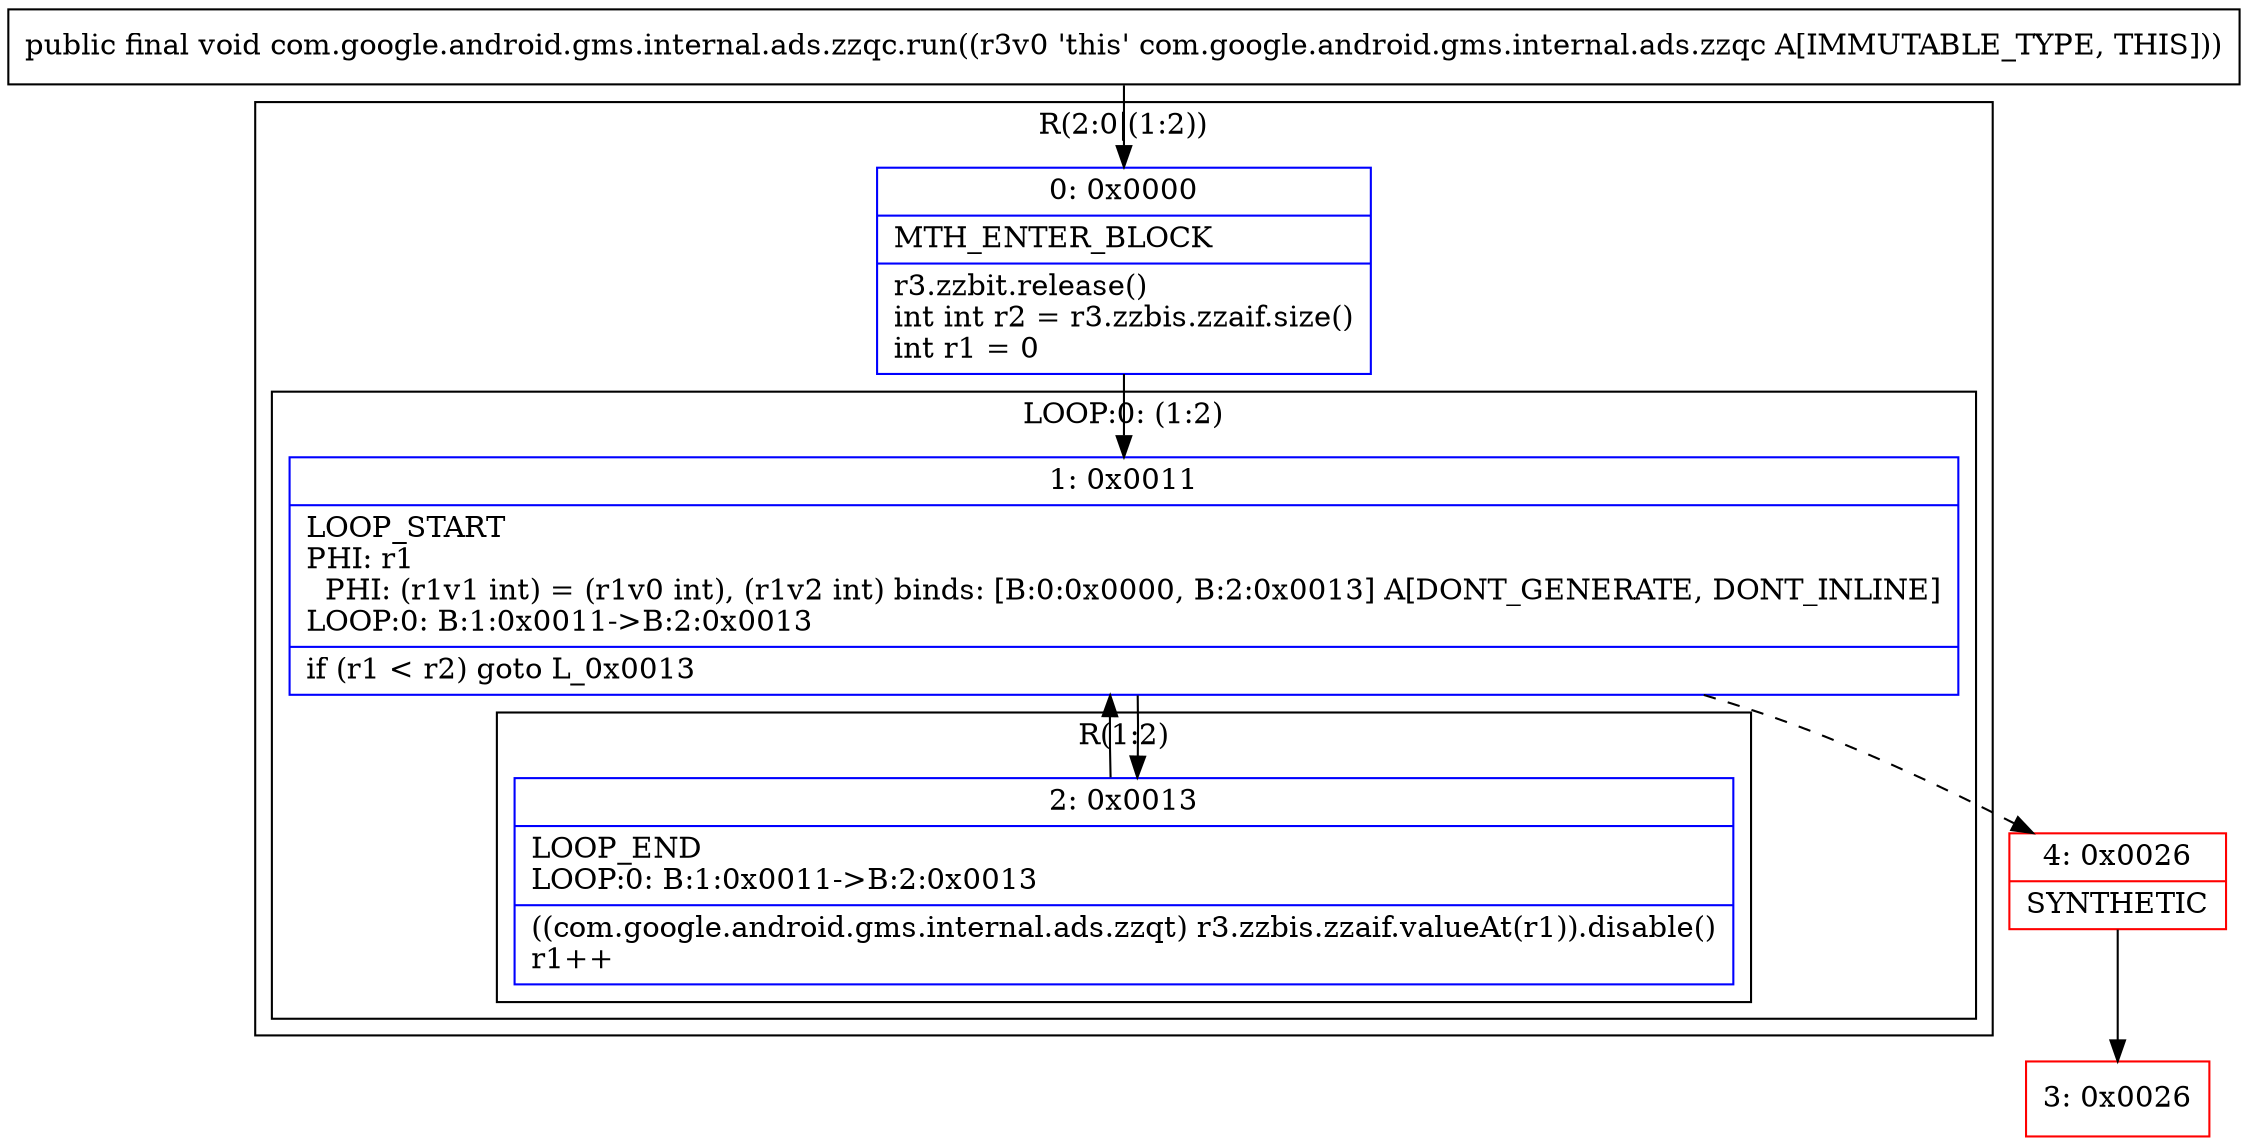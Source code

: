 digraph "CFG forcom.google.android.gms.internal.ads.zzqc.run()V" {
subgraph cluster_Region_197542826 {
label = "R(2:0|(1:2))";
node [shape=record,color=blue];
Node_0 [shape=record,label="{0\:\ 0x0000|MTH_ENTER_BLOCK\l|r3.zzbit.release()\lint int r2 = r3.zzbis.zzaif.size()\lint r1 = 0\l}"];
subgraph cluster_LoopRegion_1644548131 {
label = "LOOP:0: (1:2)";
node [shape=record,color=blue];
Node_1 [shape=record,label="{1\:\ 0x0011|LOOP_START\lPHI: r1 \l  PHI: (r1v1 int) = (r1v0 int), (r1v2 int) binds: [B:0:0x0000, B:2:0x0013] A[DONT_GENERATE, DONT_INLINE]\lLOOP:0: B:1:0x0011\-\>B:2:0x0013\l|if (r1 \< r2) goto L_0x0013\l}"];
subgraph cluster_Region_2088454943 {
label = "R(1:2)";
node [shape=record,color=blue];
Node_2 [shape=record,label="{2\:\ 0x0013|LOOP_END\lLOOP:0: B:1:0x0011\-\>B:2:0x0013\l|((com.google.android.gms.internal.ads.zzqt) r3.zzbis.zzaif.valueAt(r1)).disable()\lr1++\l}"];
}
}
}
Node_3 [shape=record,color=red,label="{3\:\ 0x0026}"];
Node_4 [shape=record,color=red,label="{4\:\ 0x0026|SYNTHETIC\l}"];
MethodNode[shape=record,label="{public final void com.google.android.gms.internal.ads.zzqc.run((r3v0 'this' com.google.android.gms.internal.ads.zzqc A[IMMUTABLE_TYPE, THIS])) }"];
MethodNode -> Node_0;
Node_0 -> Node_1;
Node_1 -> Node_2;
Node_1 -> Node_4[style=dashed];
Node_2 -> Node_1;
Node_4 -> Node_3;
}

